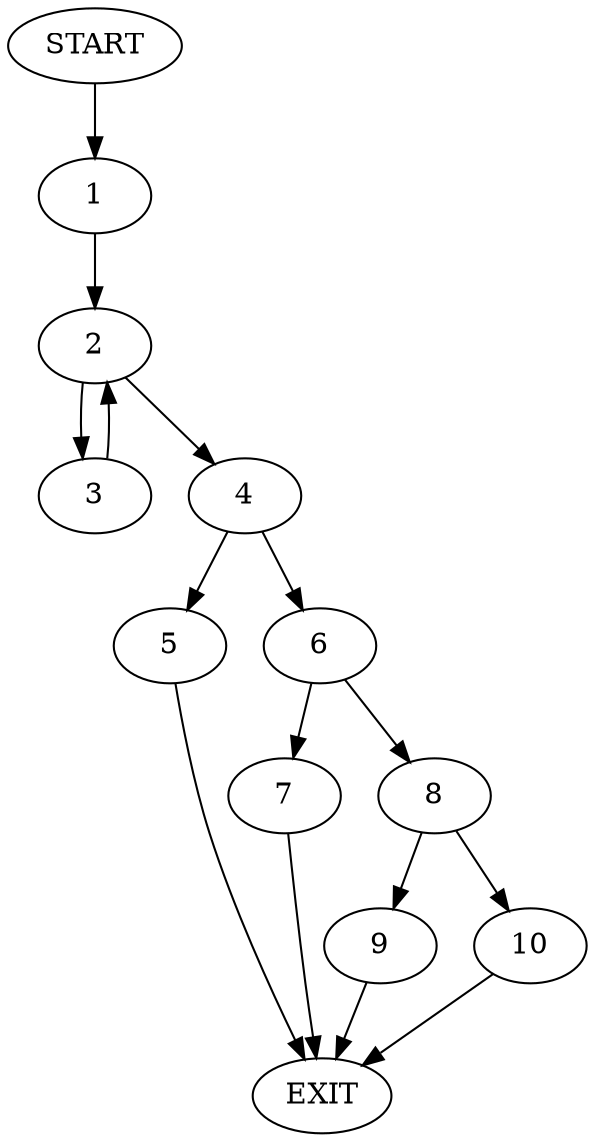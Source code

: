 digraph {
0 [label="START"]
11 [label="EXIT"]
0 -> 1
1 -> 2
2 -> 3
2 -> 4
3 -> 2
4 -> 5
4 -> 6
6 -> 7
6 -> 8
5 -> 11
7 -> 11
8 -> 9
8 -> 10
10 -> 11
9 -> 11
}
